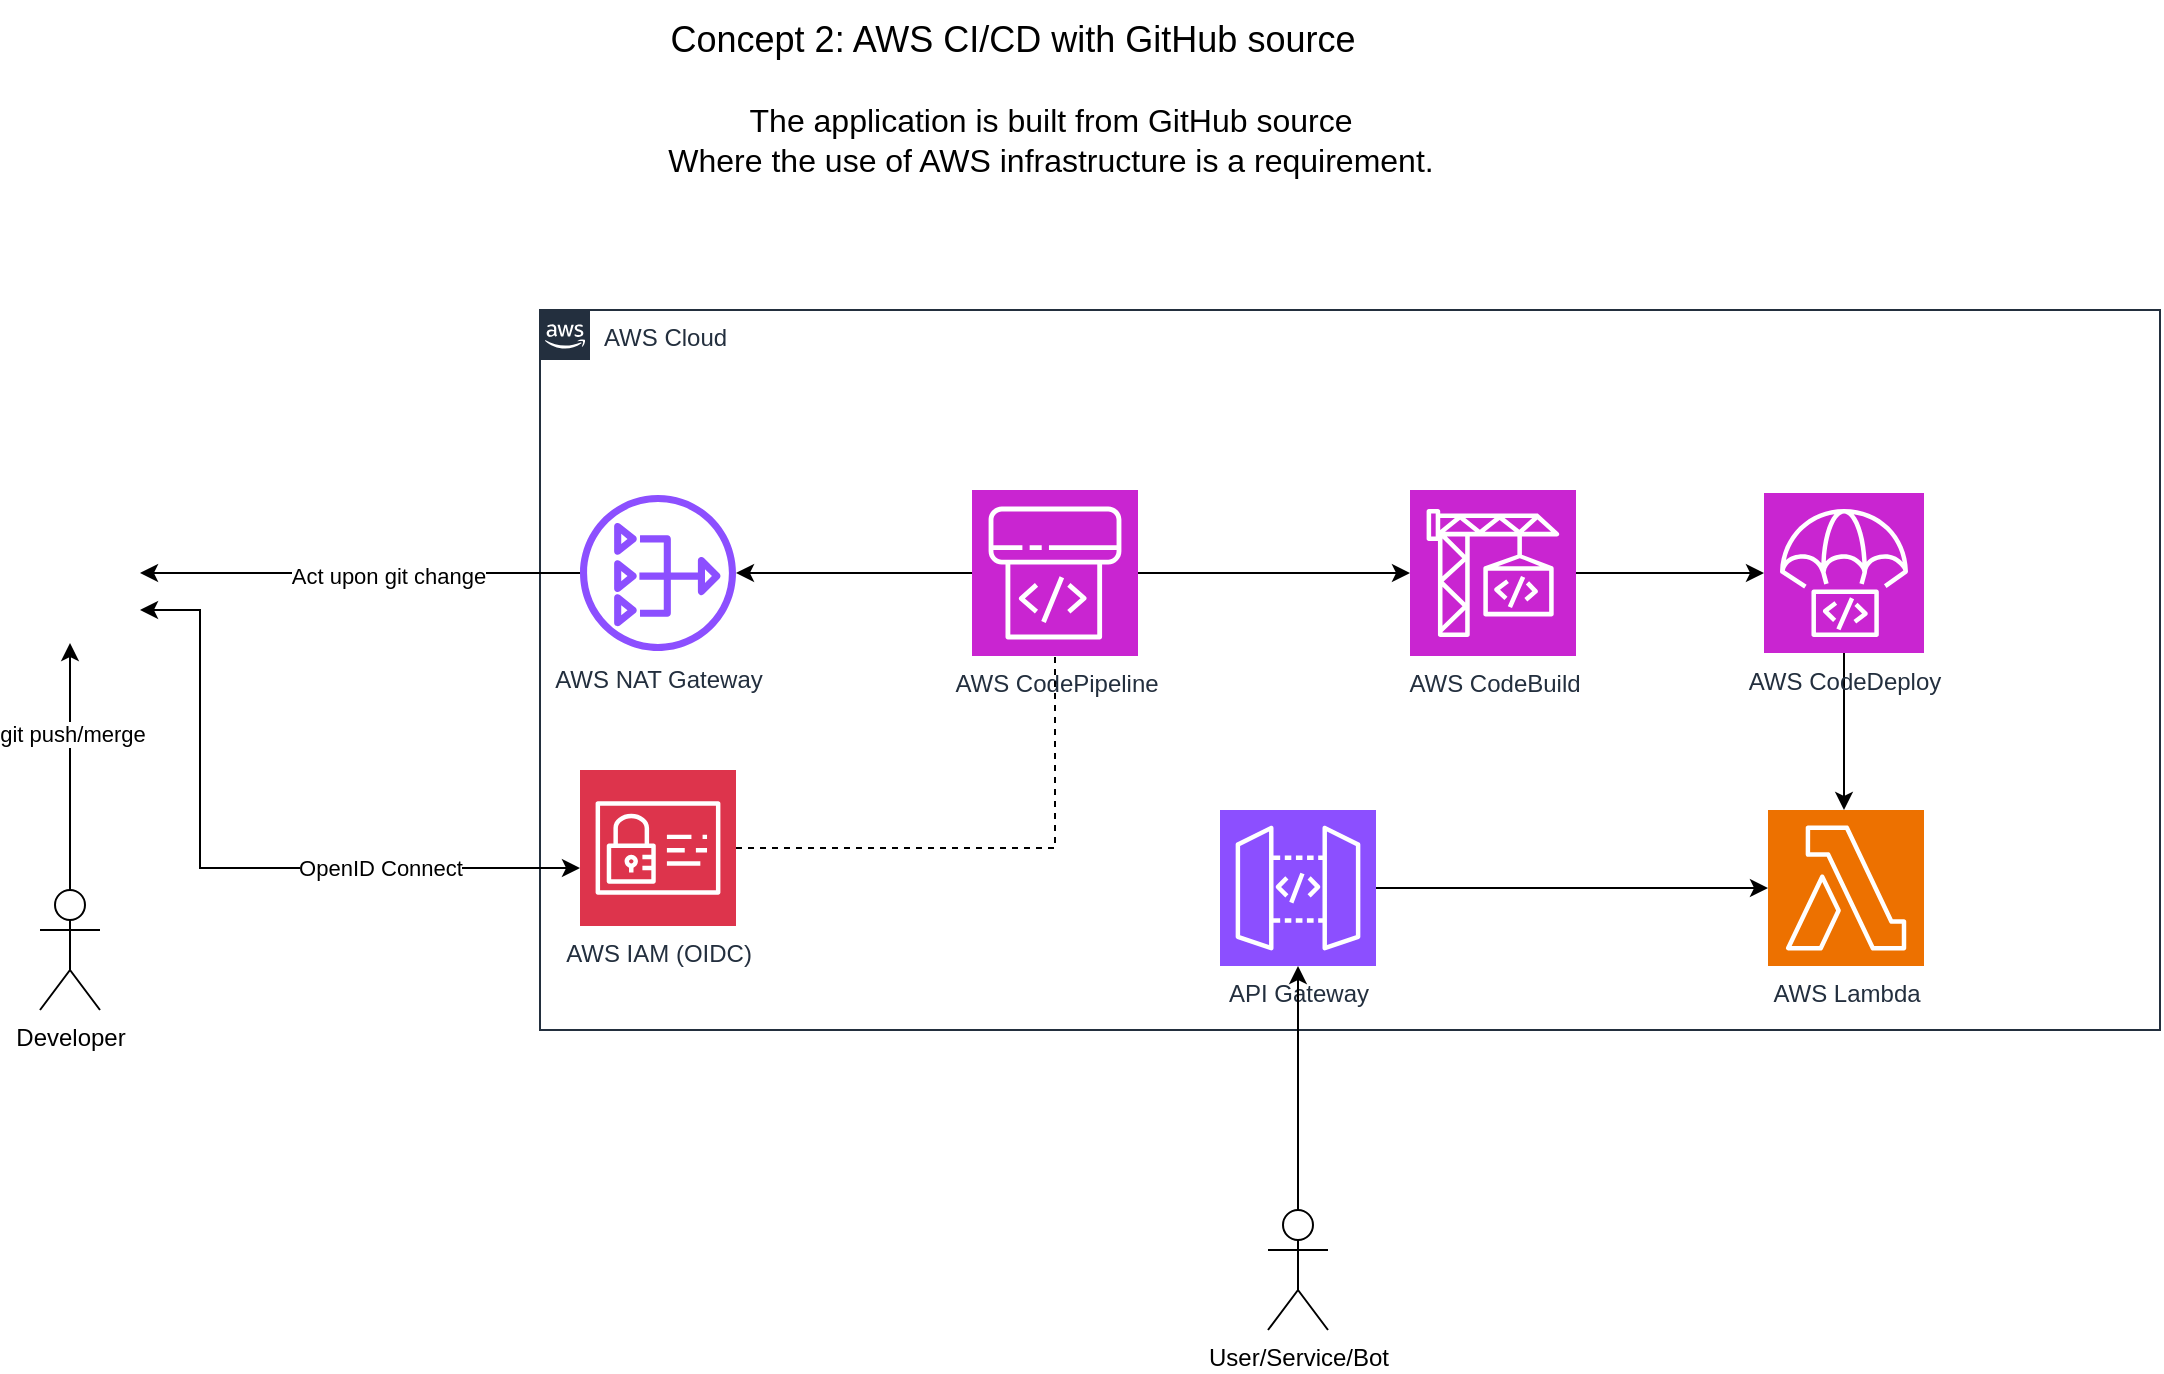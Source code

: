 <mxfile version="24.2.1" type="github">
  <diagram name="Page-1" id="X_xu9yqvRvAoMvWeWLDH">
    <mxGraphModel dx="1247" dy="605" grid="1" gridSize="10" guides="1" tooltips="1" connect="1" arrows="1" fold="1" page="1" pageScale="1" pageWidth="827" pageHeight="1169" math="0" shadow="0">
      <root>
        <mxCell id="0" />
        <mxCell id="1" parent="0" />
        <mxCell id="EGz7ehtEaYW6THcZkwWd-3" value="&lt;font style=&quot;font-size: 18px;&quot;&gt;Concept 2: AWS CI/CD with GitHub source&lt;/font&gt;" style="text;html=1;align=center;verticalAlign=middle;resizable=0;points=[];autosize=1;strokeColor=none;fillColor=none;" parent="1" vertex="1">
          <mxGeometry x="371" y="35" width="370" height="40" as="geometry" />
        </mxCell>
        <mxCell id="PId3YlP804T0nUE9bXyA-1" value="AWS Cloud" style="points=[[0,0],[0.25,0],[0.5,0],[0.75,0],[1,0],[1,0.25],[1,0.5],[1,0.75],[1,1],[0.75,1],[0.5,1],[0.25,1],[0,1],[0,0.75],[0,0.5],[0,0.25]];outlineConnect=0;gradientColor=none;html=1;whiteSpace=wrap;fontSize=12;fontStyle=0;container=1;pointerEvents=0;collapsible=0;recursiveResize=0;shape=mxgraph.aws4.group;grIcon=mxgraph.aws4.group_aws_cloud_alt;strokeColor=#232F3E;fillColor=none;verticalAlign=top;align=left;spacingLeft=30;fontColor=#232F3E;dashed=0;" parent="1" vertex="1">
          <mxGeometry x="320" y="190" width="810" height="360" as="geometry" />
        </mxCell>
        <mxCell id="PId3YlP804T0nUE9bXyA-19" style="edgeStyle=orthogonalEdgeStyle;rounded=0;orthogonalLoop=1;jettySize=auto;html=1;" parent="PId3YlP804T0nUE9bXyA-1" source="PId3YlP804T0nUE9bXyA-7" target="PId3YlP804T0nUE9bXyA-17" edge="1">
          <mxGeometry relative="1" as="geometry" />
        </mxCell>
        <mxCell id="PId3YlP804T0nUE9bXyA-7" value="AWS CodePipeline" style="sketch=0;points=[[0,0,0],[0.25,0,0],[0.5,0,0],[0.75,0,0],[1,0,0],[0,1,0],[0.25,1,0],[0.5,1,0],[0.75,1,0],[1,1,0],[0,0.25,0],[0,0.5,0],[0,0.75,0],[1,0.25,0],[1,0.5,0],[1,0.75,0]];outlineConnect=0;fontColor=#232F3E;fillColor=#C925D1;strokeColor=#ffffff;dashed=0;verticalLabelPosition=bottom;verticalAlign=top;align=center;html=1;fontSize=12;fontStyle=0;aspect=fixed;shape=mxgraph.aws4.resourceIcon;resIcon=mxgraph.aws4.codepipeline;" parent="PId3YlP804T0nUE9bXyA-1" vertex="1">
          <mxGeometry x="216" y="90" width="83" height="83" as="geometry" />
        </mxCell>
        <mxCell id="PId3YlP804T0nUE9bXyA-16" style="edgeStyle=orthogonalEdgeStyle;rounded=0;orthogonalLoop=1;jettySize=auto;html=1;" parent="PId3YlP804T0nUE9bXyA-1" source="PId3YlP804T0nUE9bXyA-8" edge="1">
          <mxGeometry relative="1" as="geometry">
            <mxPoint x="652" y="250" as="targetPoint" />
          </mxGeometry>
        </mxCell>
        <mxCell id="PId3YlP804T0nUE9bXyA-8" value="AWS CodeDeploy" style="sketch=0;points=[[0,0,0],[0.25,0,0],[0.5,0,0],[0.75,0,0],[1,0,0],[0,1,0],[0.25,1,0],[0.5,1,0],[0.75,1,0],[1,1,0],[0,0.25,0],[0,0.5,0],[0,0.75,0],[1,0.25,0],[1,0.5,0],[1,0.75,0]];outlineConnect=0;fontColor=#232F3E;fillColor=#C925D1;strokeColor=#ffffff;dashed=0;verticalLabelPosition=bottom;verticalAlign=top;align=center;html=1;fontSize=12;fontStyle=0;aspect=fixed;shape=mxgraph.aws4.resourceIcon;resIcon=mxgraph.aws4.codedeploy;" parent="PId3YlP804T0nUE9bXyA-1" vertex="1">
          <mxGeometry x="612" y="91.5" width="80" height="80" as="geometry" />
        </mxCell>
        <mxCell id="PId3YlP804T0nUE9bXyA-9" style="edgeStyle=orthogonalEdgeStyle;rounded=0;orthogonalLoop=1;jettySize=auto;html=1;" parent="PId3YlP804T0nUE9bXyA-1" source="PId3YlP804T0nUE9bXyA-10" target="PId3YlP804T0nUE9bXyA-8" edge="1">
          <mxGeometry relative="1" as="geometry" />
        </mxCell>
        <mxCell id="PId3YlP804T0nUE9bXyA-10" value="AWS CodeBuild" style="sketch=0;points=[[0,0,0],[0.25,0,0],[0.5,0,0],[0.75,0,0],[1,0,0],[0,1,0],[0.25,1,0],[0.5,1,0],[0.75,1,0],[1,1,0],[0,0.25,0],[0,0.5,0],[0,0.75,0],[1,0.25,0],[1,0.5,0],[1,0.75,0]];outlineConnect=0;fontColor=#232F3E;fillColor=#C925D1;strokeColor=#ffffff;dashed=0;verticalLabelPosition=bottom;verticalAlign=top;align=center;html=1;fontSize=12;fontStyle=0;aspect=fixed;shape=mxgraph.aws4.resourceIcon;resIcon=mxgraph.aws4.codebuild;" parent="PId3YlP804T0nUE9bXyA-1" vertex="1">
          <mxGeometry x="435" y="90" width="83" height="83" as="geometry" />
        </mxCell>
        <mxCell id="PId3YlP804T0nUE9bXyA-11" style="edgeStyle=orthogonalEdgeStyle;rounded=0;orthogonalLoop=1;jettySize=auto;html=1;entryX=0;entryY=0.5;entryDx=0;entryDy=0;entryPerimeter=0;" parent="PId3YlP804T0nUE9bXyA-1" source="PId3YlP804T0nUE9bXyA-7" target="PId3YlP804T0nUE9bXyA-10" edge="1">
          <mxGeometry relative="1" as="geometry" />
        </mxCell>
        <mxCell id="PId3YlP804T0nUE9bXyA-17" value="AWS NAT Gateway" style="sketch=0;outlineConnect=0;fontColor=#232F3E;gradientColor=none;fillColor=#8C4FFF;strokeColor=none;dashed=0;verticalLabelPosition=bottom;verticalAlign=top;align=center;html=1;fontSize=12;fontStyle=0;aspect=fixed;pointerEvents=1;shape=mxgraph.aws4.nat_gateway;" parent="PId3YlP804T0nUE9bXyA-1" vertex="1">
          <mxGeometry x="20" y="92.5" width="78" height="78" as="geometry" />
        </mxCell>
        <mxCell id="PId3YlP804T0nUE9bXyA-24" value="AWS Lambda" style="sketch=0;points=[[0,0,0],[0.25,0,0],[0.5,0,0],[0.75,0,0],[1,0,0],[0,1,0],[0.25,1,0],[0.5,1,0],[0.75,1,0],[1,1,0],[0,0.25,0],[0,0.5,0],[0,0.75,0],[1,0.25,0],[1,0.5,0],[1,0.75,0]];outlineConnect=0;fontColor=#232F3E;fillColor=#ED7100;strokeColor=#ffffff;dashed=0;verticalLabelPosition=bottom;verticalAlign=top;align=center;html=1;fontSize=12;fontStyle=0;aspect=fixed;shape=mxgraph.aws4.resourceIcon;resIcon=mxgraph.aws4.lambda;" parent="PId3YlP804T0nUE9bXyA-1" vertex="1">
          <mxGeometry x="614" y="250" width="78" height="78" as="geometry" />
        </mxCell>
        <mxCell id="yjfewh2JKQiP3coMxWQo-10" style="edgeStyle=orthogonalEdgeStyle;rounded=0;orthogonalLoop=1;jettySize=auto;html=1;dashed=1;endArrow=none;endFill=0;" edge="1" parent="PId3YlP804T0nUE9bXyA-1" source="yjfewh2JKQiP3coMxWQo-2" target="PId3YlP804T0nUE9bXyA-7">
          <mxGeometry relative="1" as="geometry" />
        </mxCell>
        <mxCell id="yjfewh2JKQiP3coMxWQo-2" value="AWS IAM (OIDC)" style="sketch=0;points=[[0,0,0],[0.25,0,0],[0.5,0,0],[0.75,0,0],[1,0,0],[0,1,0],[0.25,1,0],[0.5,1,0],[0.75,1,0],[1,1,0],[0,0.25,0],[0,0.5,0],[0,0.75,0],[1,0.25,0],[1,0.5,0],[1,0.75,0]];outlineConnect=0;fontColor=#232F3E;fillColor=#DD344C;strokeColor=#ffffff;dashed=0;verticalLabelPosition=bottom;verticalAlign=top;align=center;html=1;fontSize=12;fontStyle=0;aspect=fixed;shape=mxgraph.aws4.resourceIcon;resIcon=mxgraph.aws4.identity_and_access_management;" vertex="1" parent="PId3YlP804T0nUE9bXyA-1">
          <mxGeometry x="20" y="230" width="78" height="78" as="geometry" />
        </mxCell>
        <mxCell id="yjfewh2JKQiP3coMxWQo-7" style="edgeStyle=orthogonalEdgeStyle;rounded=0;orthogonalLoop=1;jettySize=auto;html=1;" edge="1" parent="PId3YlP804T0nUE9bXyA-1" source="yjfewh2JKQiP3coMxWQo-6" target="PId3YlP804T0nUE9bXyA-24">
          <mxGeometry relative="1" as="geometry" />
        </mxCell>
        <mxCell id="yjfewh2JKQiP3coMxWQo-6" value="API Gateway" style="sketch=0;points=[[0,0,0],[0.25,0,0],[0.5,0,0],[0.75,0,0],[1,0,0],[0,1,0],[0.25,1,0],[0.5,1,0],[0.75,1,0],[1,1,0],[0,0.25,0],[0,0.5,0],[0,0.75,0],[1,0.25,0],[1,0.5,0],[1,0.75,0]];outlineConnect=0;fontColor=#232F3E;fillColor=#8C4FFF;strokeColor=#ffffff;dashed=0;verticalLabelPosition=bottom;verticalAlign=top;align=center;html=1;fontSize=12;fontStyle=0;aspect=fixed;shape=mxgraph.aws4.resourceIcon;resIcon=mxgraph.aws4.api_gateway;" vertex="1" parent="PId3YlP804T0nUE9bXyA-1">
          <mxGeometry x="340" y="250" width="78" height="78" as="geometry" />
        </mxCell>
        <mxCell id="PId3YlP804T0nUE9bXyA-2" value="" style="shape=image;html=1;verticalAlign=top;verticalLabelPosition=bottom;labelBackgroundColor=#ffffff;imageAspect=0;aspect=fixed;image=https://cdn4.iconfinder.com/data/icons/ionicons/512/icon-social-github-128.png" parent="1" vertex="1">
          <mxGeometry x="50" y="286.5" width="70" height="70" as="geometry" />
        </mxCell>
        <mxCell id="PId3YlP804T0nUE9bXyA-3" value="&lt;font style=&quot;font-size: 16px;&quot;&gt;The application is built from GitHub source&lt;br&gt;Where the use of AWS infrastructure is a requirement.&lt;br&gt;&lt;/font&gt;" style="text;html=1;align=center;verticalAlign=middle;resizable=0;points=[];autosize=1;strokeColor=none;fillColor=none;" parent="1" vertex="1">
          <mxGeometry x="370" y="80" width="410" height="50" as="geometry" />
        </mxCell>
        <mxCell id="PId3YlP804T0nUE9bXyA-5" style="edgeStyle=orthogonalEdgeStyle;rounded=0;orthogonalLoop=1;jettySize=auto;html=1;" parent="1" source="PId3YlP804T0nUE9bXyA-4" target="PId3YlP804T0nUE9bXyA-2" edge="1">
          <mxGeometry relative="1" as="geometry" />
        </mxCell>
        <mxCell id="PId3YlP804T0nUE9bXyA-6" value="git push/merge" style="edgeLabel;html=1;align=center;verticalAlign=middle;resizable=0;points=[];" parent="PId3YlP804T0nUE9bXyA-5" vertex="1" connectable="0">
          <mxGeometry x="0.265" y="-1" relative="1" as="geometry">
            <mxPoint as="offset" />
          </mxGeometry>
        </mxCell>
        <mxCell id="PId3YlP804T0nUE9bXyA-4" value="Developer" style="shape=umlActor;verticalLabelPosition=bottom;verticalAlign=top;html=1;outlineConnect=0;" parent="1" vertex="1">
          <mxGeometry x="70" y="480" width="30" height="60" as="geometry" />
        </mxCell>
        <mxCell id="PId3YlP804T0nUE9bXyA-20" style="edgeStyle=orthogonalEdgeStyle;rounded=0;orthogonalLoop=1;jettySize=auto;html=1;" parent="1" source="PId3YlP804T0nUE9bXyA-17" target="PId3YlP804T0nUE9bXyA-2" edge="1">
          <mxGeometry relative="1" as="geometry" />
        </mxCell>
        <mxCell id="PId3YlP804T0nUE9bXyA-22" value="Act upon git change" style="edgeLabel;html=1;align=center;verticalAlign=middle;resizable=0;points=[];" parent="PId3YlP804T0nUE9bXyA-20" vertex="1" connectable="0">
          <mxGeometry x="-0.123" y="1" relative="1" as="geometry">
            <mxPoint as="offset" />
          </mxGeometry>
        </mxCell>
        <mxCell id="yjfewh2JKQiP3coMxWQo-3" style="edgeStyle=orthogonalEdgeStyle;rounded=0;orthogonalLoop=1;jettySize=auto;html=1;startArrow=classic;startFill=1;" edge="1" parent="1" source="yjfewh2JKQiP3coMxWQo-2" target="PId3YlP804T0nUE9bXyA-2">
          <mxGeometry relative="1" as="geometry">
            <Array as="points">
              <mxPoint x="150" y="469" />
              <mxPoint x="150" y="340" />
            </Array>
          </mxGeometry>
        </mxCell>
        <mxCell id="yjfewh2JKQiP3coMxWQo-5" value="OpenID Connect" style="edgeLabel;html=1;align=center;verticalAlign=middle;resizable=0;points=[];" vertex="1" connectable="0" parent="yjfewh2JKQiP3coMxWQo-3">
          <mxGeometry x="-0.306" y="-3" relative="1" as="geometry">
            <mxPoint x="21" y="3" as="offset" />
          </mxGeometry>
        </mxCell>
        <mxCell id="yjfewh2JKQiP3coMxWQo-9" style="edgeStyle=orthogonalEdgeStyle;rounded=0;orthogonalLoop=1;jettySize=auto;html=1;" edge="1" parent="1" source="yjfewh2JKQiP3coMxWQo-8" target="yjfewh2JKQiP3coMxWQo-6">
          <mxGeometry relative="1" as="geometry" />
        </mxCell>
        <mxCell id="yjfewh2JKQiP3coMxWQo-8" value="User/Service/Bot" style="shape=umlActor;verticalLabelPosition=bottom;verticalAlign=top;html=1;outlineConnect=0;" vertex="1" parent="1">
          <mxGeometry x="684" y="640" width="30" height="60" as="geometry" />
        </mxCell>
      </root>
    </mxGraphModel>
  </diagram>
</mxfile>
